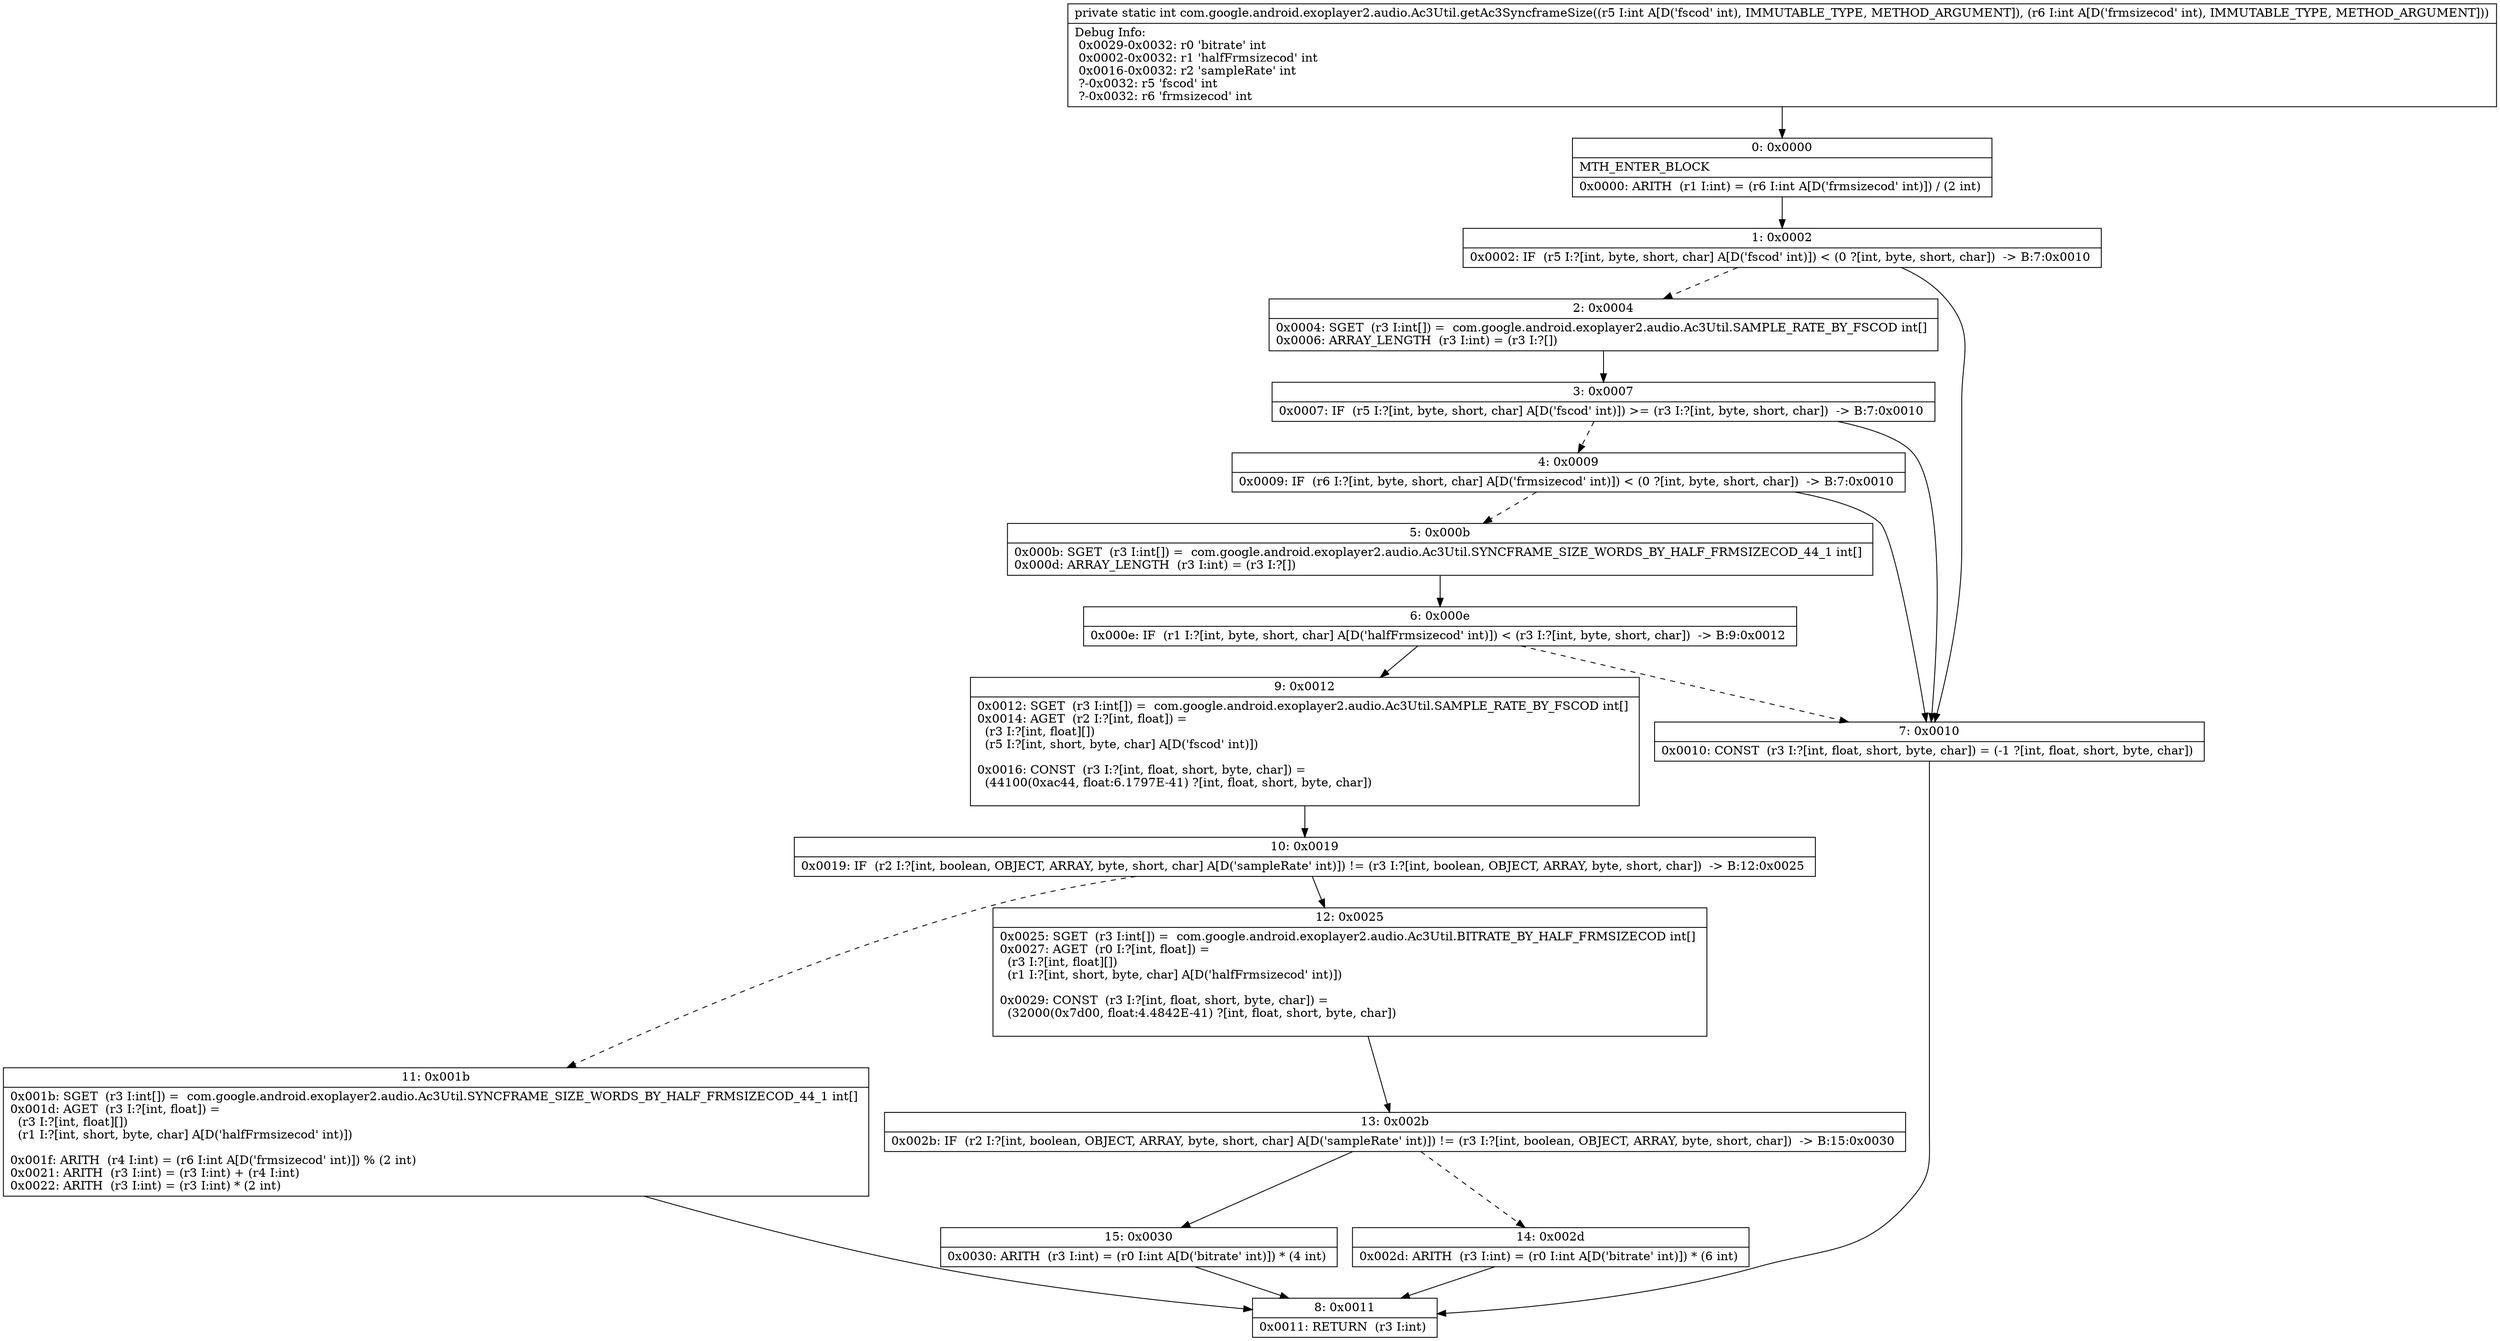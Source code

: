 digraph "CFG forcom.google.android.exoplayer2.audio.Ac3Util.getAc3SyncframeSize(II)I" {
Node_0 [shape=record,label="{0\:\ 0x0000|MTH_ENTER_BLOCK\l|0x0000: ARITH  (r1 I:int) = (r6 I:int A[D('frmsizecod' int)]) \/ (2 int) \l}"];
Node_1 [shape=record,label="{1\:\ 0x0002|0x0002: IF  (r5 I:?[int, byte, short, char] A[D('fscod' int)]) \< (0 ?[int, byte, short, char])  \-\> B:7:0x0010 \l}"];
Node_2 [shape=record,label="{2\:\ 0x0004|0x0004: SGET  (r3 I:int[]) =  com.google.android.exoplayer2.audio.Ac3Util.SAMPLE_RATE_BY_FSCOD int[] \l0x0006: ARRAY_LENGTH  (r3 I:int) = (r3 I:?[]) \l}"];
Node_3 [shape=record,label="{3\:\ 0x0007|0x0007: IF  (r5 I:?[int, byte, short, char] A[D('fscod' int)]) \>= (r3 I:?[int, byte, short, char])  \-\> B:7:0x0010 \l}"];
Node_4 [shape=record,label="{4\:\ 0x0009|0x0009: IF  (r6 I:?[int, byte, short, char] A[D('frmsizecod' int)]) \< (0 ?[int, byte, short, char])  \-\> B:7:0x0010 \l}"];
Node_5 [shape=record,label="{5\:\ 0x000b|0x000b: SGET  (r3 I:int[]) =  com.google.android.exoplayer2.audio.Ac3Util.SYNCFRAME_SIZE_WORDS_BY_HALF_FRMSIZECOD_44_1 int[] \l0x000d: ARRAY_LENGTH  (r3 I:int) = (r3 I:?[]) \l}"];
Node_6 [shape=record,label="{6\:\ 0x000e|0x000e: IF  (r1 I:?[int, byte, short, char] A[D('halfFrmsizecod' int)]) \< (r3 I:?[int, byte, short, char])  \-\> B:9:0x0012 \l}"];
Node_7 [shape=record,label="{7\:\ 0x0010|0x0010: CONST  (r3 I:?[int, float, short, byte, char]) = (\-1 ?[int, float, short, byte, char]) \l}"];
Node_8 [shape=record,label="{8\:\ 0x0011|0x0011: RETURN  (r3 I:int) \l}"];
Node_9 [shape=record,label="{9\:\ 0x0012|0x0012: SGET  (r3 I:int[]) =  com.google.android.exoplayer2.audio.Ac3Util.SAMPLE_RATE_BY_FSCOD int[] \l0x0014: AGET  (r2 I:?[int, float]) = \l  (r3 I:?[int, float][])\l  (r5 I:?[int, short, byte, char] A[D('fscod' int)])\l \l0x0016: CONST  (r3 I:?[int, float, short, byte, char]) = \l  (44100(0xac44, float:6.1797E\-41) ?[int, float, short, byte, char])\l \l}"];
Node_10 [shape=record,label="{10\:\ 0x0019|0x0019: IF  (r2 I:?[int, boolean, OBJECT, ARRAY, byte, short, char] A[D('sampleRate' int)]) != (r3 I:?[int, boolean, OBJECT, ARRAY, byte, short, char])  \-\> B:12:0x0025 \l}"];
Node_11 [shape=record,label="{11\:\ 0x001b|0x001b: SGET  (r3 I:int[]) =  com.google.android.exoplayer2.audio.Ac3Util.SYNCFRAME_SIZE_WORDS_BY_HALF_FRMSIZECOD_44_1 int[] \l0x001d: AGET  (r3 I:?[int, float]) = \l  (r3 I:?[int, float][])\l  (r1 I:?[int, short, byte, char] A[D('halfFrmsizecod' int)])\l \l0x001f: ARITH  (r4 I:int) = (r6 I:int A[D('frmsizecod' int)]) % (2 int) \l0x0021: ARITH  (r3 I:int) = (r3 I:int) + (r4 I:int) \l0x0022: ARITH  (r3 I:int) = (r3 I:int) * (2 int) \l}"];
Node_12 [shape=record,label="{12\:\ 0x0025|0x0025: SGET  (r3 I:int[]) =  com.google.android.exoplayer2.audio.Ac3Util.BITRATE_BY_HALF_FRMSIZECOD int[] \l0x0027: AGET  (r0 I:?[int, float]) = \l  (r3 I:?[int, float][])\l  (r1 I:?[int, short, byte, char] A[D('halfFrmsizecod' int)])\l \l0x0029: CONST  (r3 I:?[int, float, short, byte, char]) = \l  (32000(0x7d00, float:4.4842E\-41) ?[int, float, short, byte, char])\l \l}"];
Node_13 [shape=record,label="{13\:\ 0x002b|0x002b: IF  (r2 I:?[int, boolean, OBJECT, ARRAY, byte, short, char] A[D('sampleRate' int)]) != (r3 I:?[int, boolean, OBJECT, ARRAY, byte, short, char])  \-\> B:15:0x0030 \l}"];
Node_14 [shape=record,label="{14\:\ 0x002d|0x002d: ARITH  (r3 I:int) = (r0 I:int A[D('bitrate' int)]) * (6 int) \l}"];
Node_15 [shape=record,label="{15\:\ 0x0030|0x0030: ARITH  (r3 I:int) = (r0 I:int A[D('bitrate' int)]) * (4 int) \l}"];
MethodNode[shape=record,label="{private static int com.google.android.exoplayer2.audio.Ac3Util.getAc3SyncframeSize((r5 I:int A[D('fscod' int), IMMUTABLE_TYPE, METHOD_ARGUMENT]), (r6 I:int A[D('frmsizecod' int), IMMUTABLE_TYPE, METHOD_ARGUMENT]))  | Debug Info:\l  0x0029\-0x0032: r0 'bitrate' int\l  0x0002\-0x0032: r1 'halfFrmsizecod' int\l  0x0016\-0x0032: r2 'sampleRate' int\l  ?\-0x0032: r5 'fscod' int\l  ?\-0x0032: r6 'frmsizecod' int\l}"];
MethodNode -> Node_0;
Node_0 -> Node_1;
Node_1 -> Node_2[style=dashed];
Node_1 -> Node_7;
Node_2 -> Node_3;
Node_3 -> Node_4[style=dashed];
Node_3 -> Node_7;
Node_4 -> Node_5[style=dashed];
Node_4 -> Node_7;
Node_5 -> Node_6;
Node_6 -> Node_7[style=dashed];
Node_6 -> Node_9;
Node_7 -> Node_8;
Node_9 -> Node_10;
Node_10 -> Node_11[style=dashed];
Node_10 -> Node_12;
Node_11 -> Node_8;
Node_12 -> Node_13;
Node_13 -> Node_14[style=dashed];
Node_13 -> Node_15;
Node_14 -> Node_8;
Node_15 -> Node_8;
}


